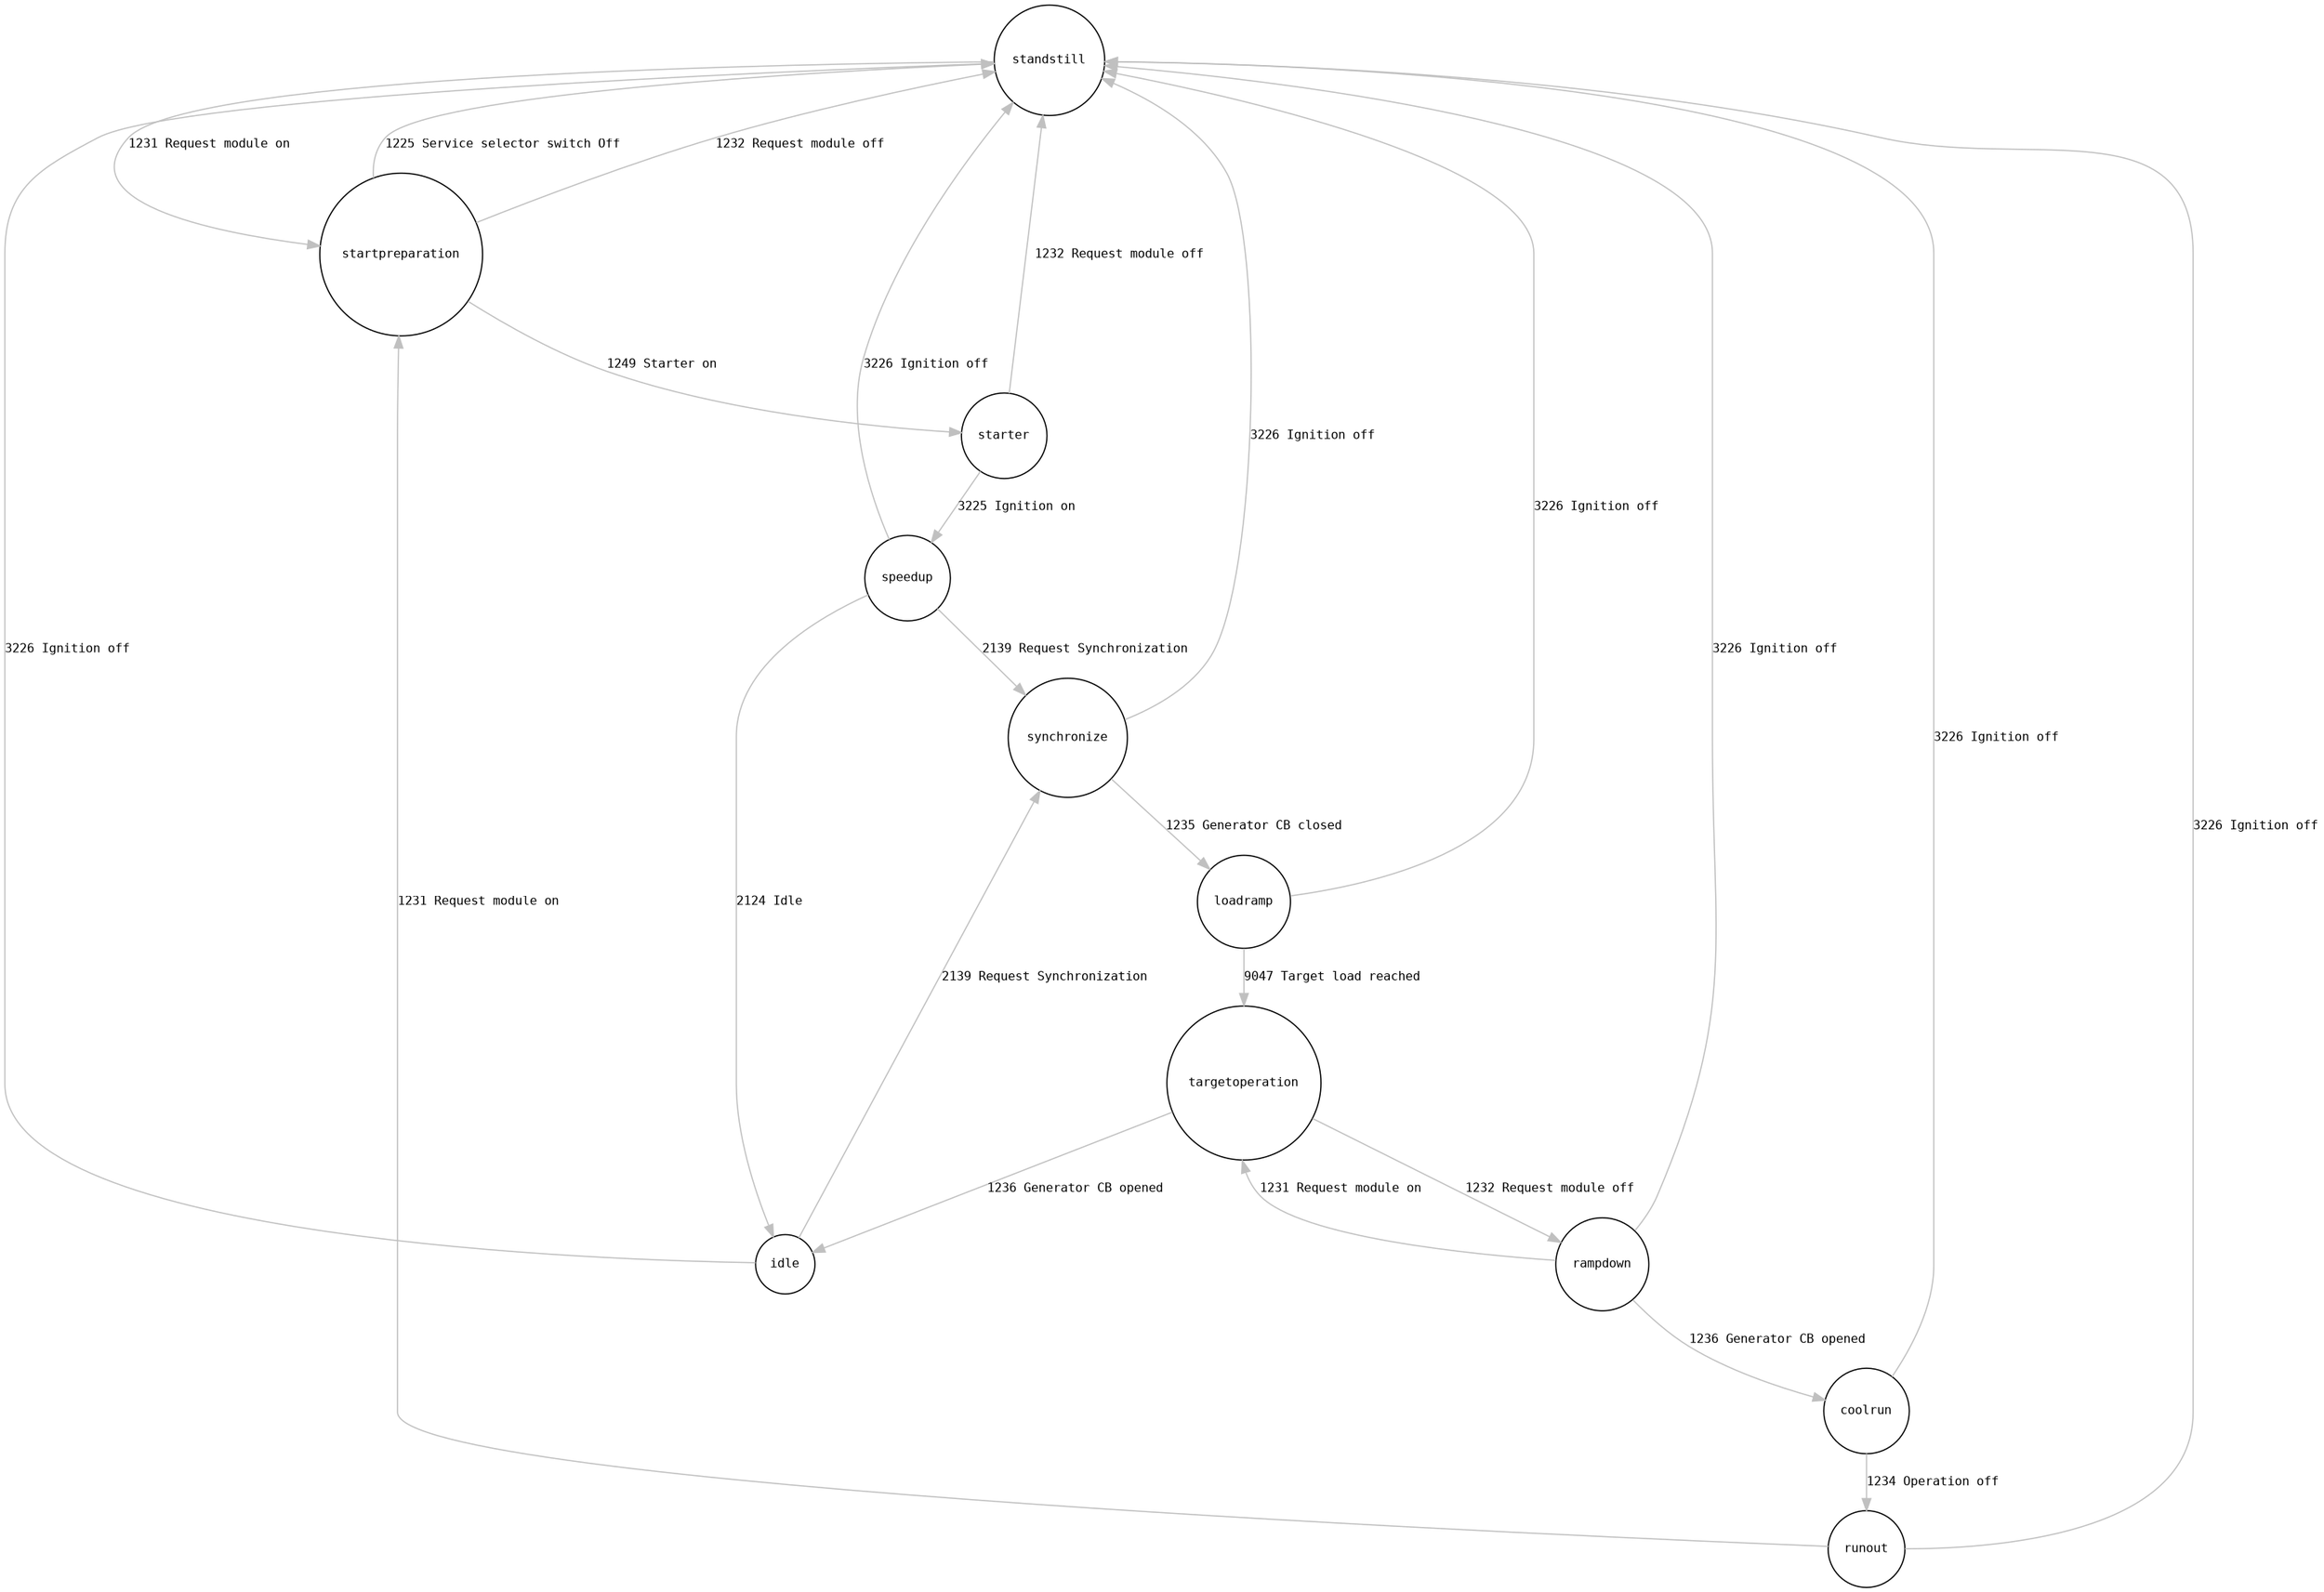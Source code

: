 digraph G {
    graph [rankdir=TB labelfontcolor=red fontname="monospace" nodesep=1 size="20,33"]
    node [fontname="monospace" fontsize=10  shape="circle"]
    edge [fontname="monospace" color="grey" fontsize=10]
    standstill [label="standstill"]
    standstill -> startpreparation [label="1231 Request module on"]
    startpreparation [label="startpreparation"]
    startpreparation -> starter [label="1249 Starter on"]
    startpreparation -> standstill [label="1225 Service selector switch Off"]
    startpreparation -> standstill [label="1232 Request module off"]
    starter [label="starter"]
    starter -> speedup [label="3225 Ignition on"]
    starter -> standstill [label="1232 Request module off"]
    speedup [label="speedup"]
    speedup -> idle [label="2124 Idle"]
    speedup -> synchronize [label="2139 Request Synchronization"]
    speedup -> standstill [label="3226 Ignition off"]
    idle [label="idle"]
    idle -> synchronize [label="2139 Request Synchronization"]
    idle -> standstill [label="3226 Ignition off"]
    synchronize [label="synchronize"]
    synchronize -> loadramp [label="1235 Generator CB closed"]
    synchronize -> standstill [label="3226 Ignition off"]
    loadramp [label="loadramp"]
    loadramp -> standstill [label="3226 Ignition off"]
    loadramp -> targetoperation [label="9047 Target load reached"]
    targetoperation [label="targetoperation"]
    targetoperation -> rampdown [label="1232 Request module off"]
    targetoperation -> idle [label="1236 Generator CB opened"]
    rampdown [label="rampdown"]
    rampdown -> coolrun [label="1236 Generator CB opened"]
    rampdown -> standstill [label="3226 Ignition off"]
    rampdown -> targetoperation [label="1231 Request module on"]
    coolrun [label="coolrun"]
    coolrun -> runout [label="1234 Operation off"]
    coolrun -> standstill [label="3226 Ignition off"]
    runout [label="runout"]
    runout -> standstill [label="3226 Ignition off"]
    runout -> startpreparation [label="1231 Request module on"]
}
